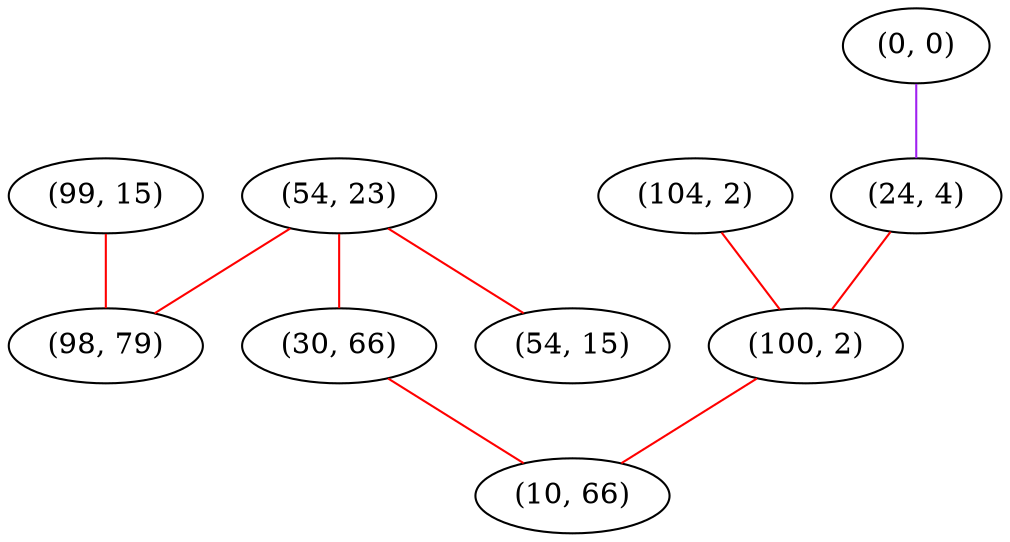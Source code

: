 graph "" {
"(99, 15)";
"(0, 0)";
"(54, 23)";
"(104, 2)";
"(30, 66)";
"(54, 15)";
"(24, 4)";
"(98, 79)";
"(100, 2)";
"(10, 66)";
"(99, 15)" -- "(98, 79)"  [color=red, key=0, weight=1];
"(0, 0)" -- "(24, 4)"  [color=purple, key=0, weight=4];
"(54, 23)" -- "(98, 79)"  [color=red, key=0, weight=1];
"(54, 23)" -- "(30, 66)"  [color=red, key=0, weight=1];
"(54, 23)" -- "(54, 15)"  [color=red, key=0, weight=1];
"(104, 2)" -- "(100, 2)"  [color=red, key=0, weight=1];
"(30, 66)" -- "(10, 66)"  [color=red, key=0, weight=1];
"(24, 4)" -- "(100, 2)"  [color=red, key=0, weight=1];
"(100, 2)" -- "(10, 66)"  [color=red, key=0, weight=1];
}
